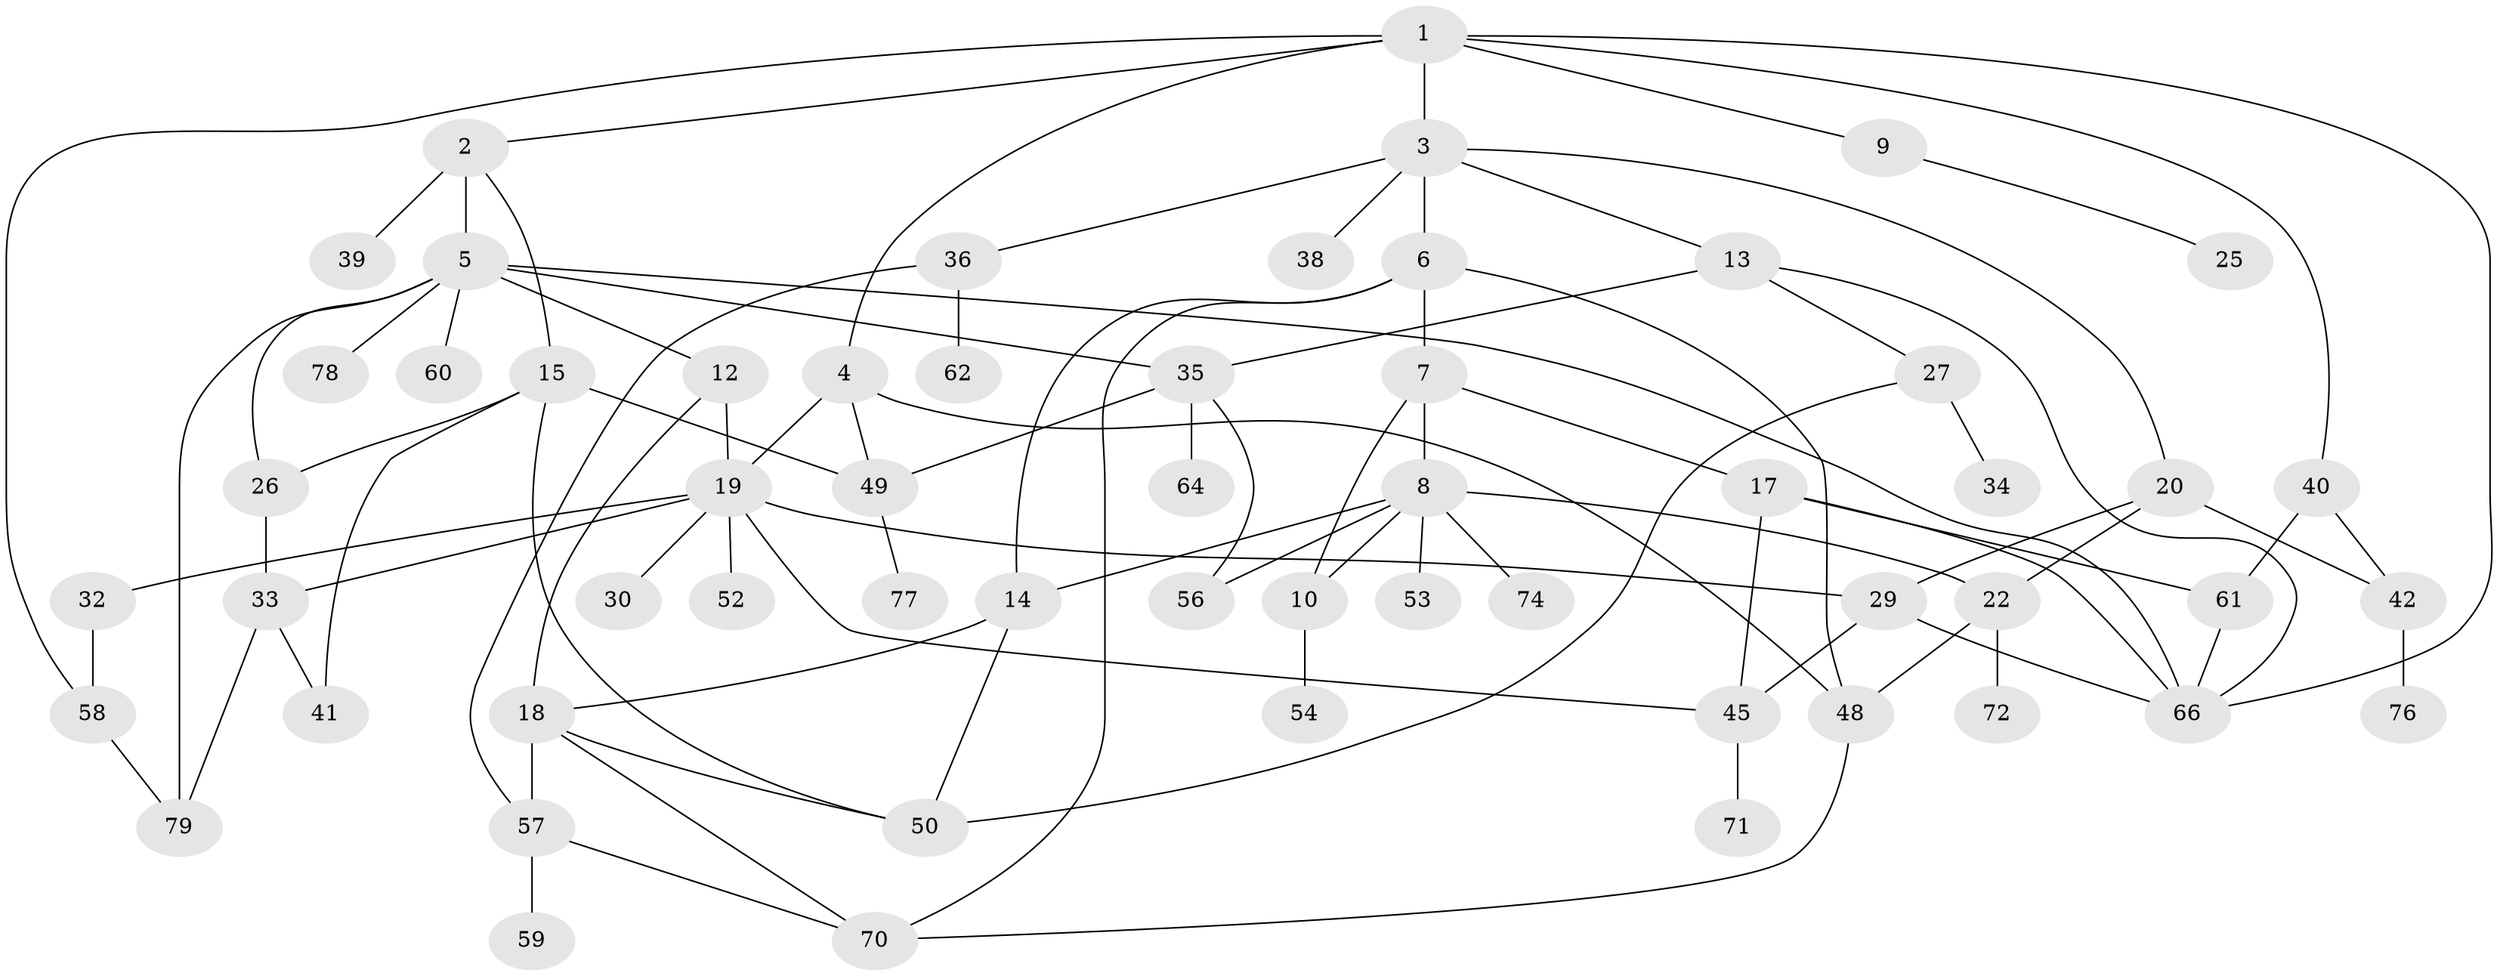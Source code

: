 // Generated by graph-tools (version 1.1) at 2025/51/02/27/25 19:51:40]
// undirected, 58 vertices, 91 edges
graph export_dot {
graph [start="1"]
  node [color=gray90,style=filled];
  1 [super="+43"];
  2 [super="+65"];
  3 [super="+11"];
  4 [super="+16"];
  5 [super="+24"];
  6;
  7;
  8 [super="+46"];
  9 [super="+21"];
  10;
  12;
  13;
  14 [super="+23"];
  15 [super="+31"];
  17 [super="+28"];
  18;
  19 [super="+44"];
  20 [super="+75"];
  22;
  25;
  26;
  27;
  29;
  30;
  32 [super="+37"];
  33 [super="+67"];
  34;
  35 [super="+47"];
  36;
  38;
  39;
  40;
  41;
  42 [super="+73"];
  45 [super="+68"];
  48 [super="+69"];
  49 [super="+51"];
  50 [super="+63"];
  52;
  53;
  54 [super="+55"];
  56;
  57;
  58 [super="+82"];
  59;
  60 [super="+80"];
  61;
  62;
  64;
  66 [super="+81"];
  70 [super="+83"];
  71;
  72;
  74;
  76;
  77;
  78;
  79;
  1 -- 2;
  1 -- 3;
  1 -- 4;
  1 -- 9;
  1 -- 40;
  1 -- 66;
  1 -- 58;
  2 -- 5;
  2 -- 15;
  2 -- 39 [weight=2];
  3 -- 6;
  3 -- 13;
  3 -- 36;
  3 -- 38;
  3 -- 20;
  4 -- 48;
  4 -- 19;
  4 -- 49;
  5 -- 12;
  5 -- 60;
  5 -- 78;
  5 -- 35;
  5 -- 26;
  5 -- 66;
  5 -- 79;
  6 -- 7;
  6 -- 14;
  6 -- 70;
  6 -- 48;
  7 -- 8;
  7 -- 10;
  7 -- 17;
  8 -- 22;
  8 -- 56;
  8 -- 14;
  8 -- 10;
  8 -- 53;
  8 -- 74;
  9 -- 25;
  10 -- 54;
  12 -- 18;
  12 -- 19;
  13 -- 27;
  13 -- 35;
  13 -- 66;
  14 -- 18;
  14 -- 50;
  15 -- 26;
  15 -- 41 [weight=2];
  15 -- 49;
  15 -- 50;
  17 -- 66;
  17 -- 45 [weight=2];
  17 -- 61;
  18 -- 50;
  18 -- 57;
  18 -- 70;
  19 -- 29;
  19 -- 30;
  19 -- 32;
  19 -- 33;
  19 -- 52;
  19 -- 45;
  20 -- 42;
  20 -- 29;
  20 -- 22;
  22 -- 48;
  22 -- 72;
  26 -- 33;
  27 -- 34;
  27 -- 50;
  29 -- 66;
  29 -- 45;
  32 -- 58;
  33 -- 41;
  33 -- 79;
  35 -- 64;
  35 -- 56;
  35 -- 49;
  36 -- 62;
  36 -- 57;
  40 -- 42;
  40 -- 61;
  42 -- 76;
  45 -- 71;
  48 -- 70;
  49 -- 77;
  57 -- 59;
  57 -- 70;
  58 -- 79;
  61 -- 66;
}
